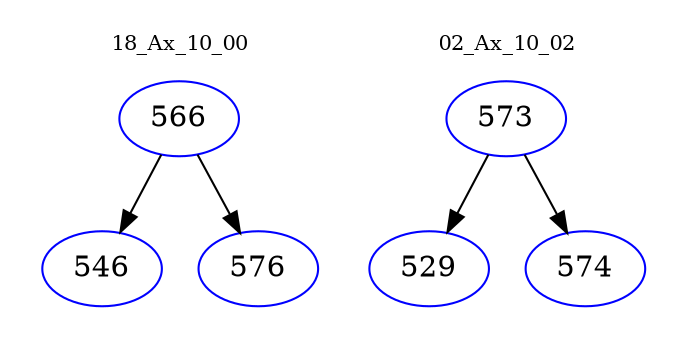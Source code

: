 digraph{
subgraph cluster_0 {
color = white
label = "18_Ax_10_00";
fontsize=10;
T0_566 [label="566", color="blue"]
T0_566 -> T0_546 [color="black"]
T0_546 [label="546", color="blue"]
T0_566 -> T0_576 [color="black"]
T0_576 [label="576", color="blue"]
}
subgraph cluster_1 {
color = white
label = "02_Ax_10_02";
fontsize=10;
T1_573 [label="573", color="blue"]
T1_573 -> T1_529 [color="black"]
T1_529 [label="529", color="blue"]
T1_573 -> T1_574 [color="black"]
T1_574 [label="574", color="blue"]
}
}
